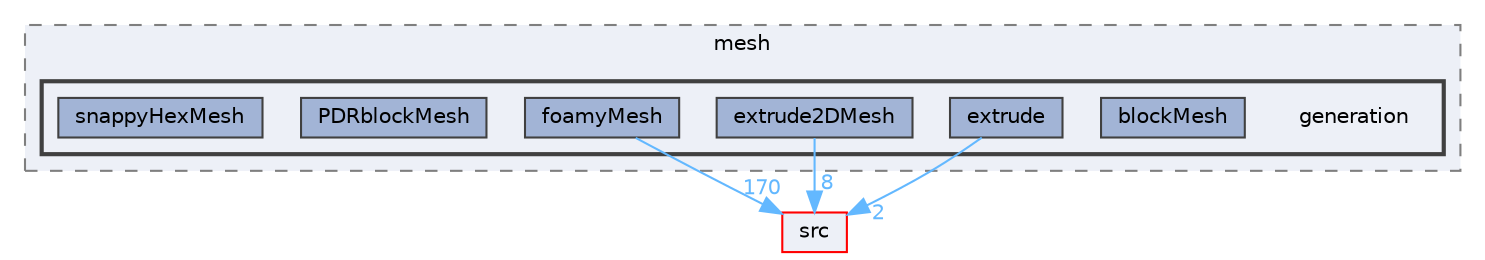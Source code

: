 digraph "applications/utilities/mesh/generation"
{
 // LATEX_PDF_SIZE
  bgcolor="transparent";
  edge [fontname=Helvetica,fontsize=10,labelfontname=Helvetica,labelfontsize=10];
  node [fontname=Helvetica,fontsize=10,shape=box,height=0.2,width=0.4];
  compound=true
  subgraph clusterdir_d0d736d3dc14112e53d1ae4faa8f931f {
    graph [ bgcolor="#edf0f7", pencolor="grey50", label="mesh", fontname=Helvetica,fontsize=10 style="filled,dashed", URL="dir_d0d736d3dc14112e53d1ae4faa8f931f.html",tooltip=""]
  subgraph clusterdir_5e38c77784c29cb5c03b448ec3140896 {
    graph [ bgcolor="#edf0f7", pencolor="grey25", label="", fontname=Helvetica,fontsize=10 style="filled,bold", URL="dir_5e38c77784c29cb5c03b448ec3140896.html",tooltip=""]
    dir_5e38c77784c29cb5c03b448ec3140896 [shape=plaintext, label="generation"];
  dir_2a4d777693632c01efb82b5a9fbe1080 [label="blockMesh", fillcolor="#a2b4d6", color="grey25", style="filled", URL="dir_2a4d777693632c01efb82b5a9fbe1080.html",tooltip=""];
  dir_af241b20e5f9e52bf2ec87596a5ffb9d [label="extrude", fillcolor="#a2b4d6", color="grey25", style="filled", URL="dir_af241b20e5f9e52bf2ec87596a5ffb9d.html",tooltip=""];
  dir_99548adcce9b8f8245b66372fad7a3f4 [label="extrude2DMesh", fillcolor="#a2b4d6", color="grey25", style="filled", URL="dir_99548adcce9b8f8245b66372fad7a3f4.html",tooltip=""];
  dir_525b031d9ecda2adbb84a631566a9480 [label="foamyMesh", fillcolor="#a2b4d6", color="grey25", style="filled", URL="dir_525b031d9ecda2adbb84a631566a9480.html",tooltip=""];
  dir_2604fafc1b820d431e11f0214a6771ef [label="PDRblockMesh", fillcolor="#a2b4d6", color="grey25", style="filled", URL="dir_2604fafc1b820d431e11f0214a6771ef.html",tooltip=""];
  dir_6cb59580d6959b0c95629f696fb8f947 [label="snappyHexMesh", fillcolor="#a2b4d6", color="grey25", style="filled", URL="dir_6cb59580d6959b0c95629f696fb8f947.html",tooltip=""];
  }
  }
  dir_68267d1309a1af8e8297ef4c3efbcdba [label="src", fillcolor="#edf0f7", color="red", style="filled", URL="dir_68267d1309a1af8e8297ef4c3efbcdba.html",tooltip=""];
  dir_af241b20e5f9e52bf2ec87596a5ffb9d->dir_68267d1309a1af8e8297ef4c3efbcdba [headlabel="2", labeldistance=1.5 headhref="dir_001230_003729.html" href="dir_001230_003729.html" color="steelblue1" fontcolor="steelblue1"];
  dir_99548adcce9b8f8245b66372fad7a3f4->dir_68267d1309a1af8e8297ef4c3efbcdba [headlabel="8", labeldistance=1.5 headhref="dir_001231_003729.html" href="dir_001231_003729.html" color="steelblue1" fontcolor="steelblue1"];
  dir_525b031d9ecda2adbb84a631566a9480->dir_68267d1309a1af8e8297ef4c3efbcdba [headlabel="170", labeldistance=1.5 headhref="dir_001470_003729.html" href="dir_001470_003729.html" color="steelblue1" fontcolor="steelblue1"];
}
